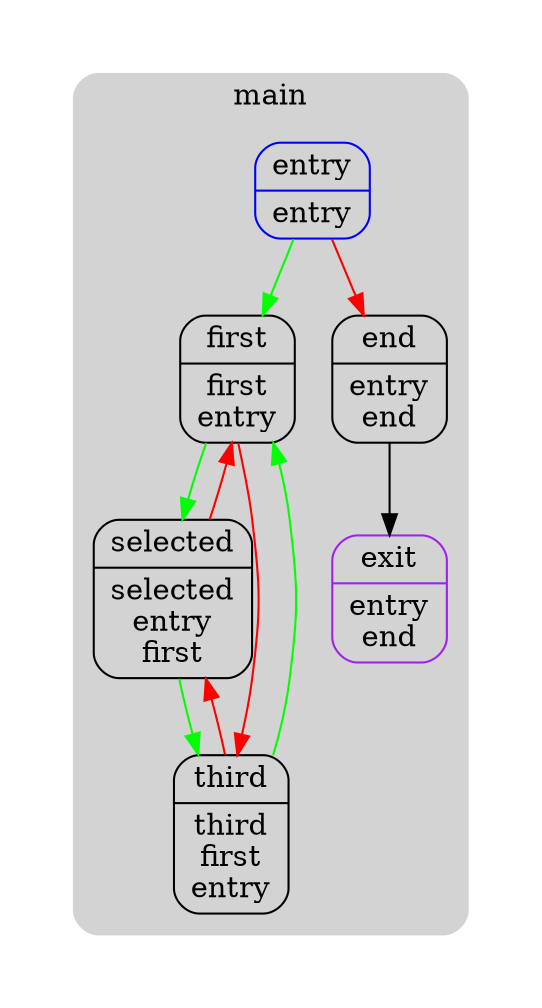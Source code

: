 digraph G {
  compound=true
  subgraph cluster_ {
    peripheries=0
    subgraph cluster_0_wrapper {
      peripheries=0
      margin=15
      subgraph cluster_0 {
        label="main"
        color=darkgray
        style=rounded
        bgcolor=lightgray
        margin=10
        cluster_0_0[label="{entry|entry}",shape=Mrecord,color=blue]
        cluster_0_1[label="{first|first\nentry}",shape=Mrecord,color=black]
        cluster_0_2[label="{selected|selected\nentry\nfirst}",shape=Mrecord,color=black]
        cluster_0_3[label="{third|third\nfirst\nentry}",shape=Mrecord,color=black]
        cluster_0_4[label="{end|entry\nend}",shape=Mrecord,color=black]
        cluster_0_exit[label="{exit|entry\nend}",shape=Mrecord,color=purple]
        cluster_0_0 -> cluster_0_1 [color=green]
        cluster_0_0 -> cluster_0_4 [color=red]
        cluster_0_1 -> cluster_0_2 [color=green]
        cluster_0_1 -> cluster_0_3 [color=red]
        cluster_0_2 -> cluster_0_3 [color=green]
        cluster_0_2 -> cluster_0_1 [color=red]
        cluster_0_3 -> cluster_0_1 [color=green]
        cluster_0_3 -> cluster_0_2 [color=red]
        cluster_0_4 -> cluster_0_exit [color=black]
      }
    }
  }
}
